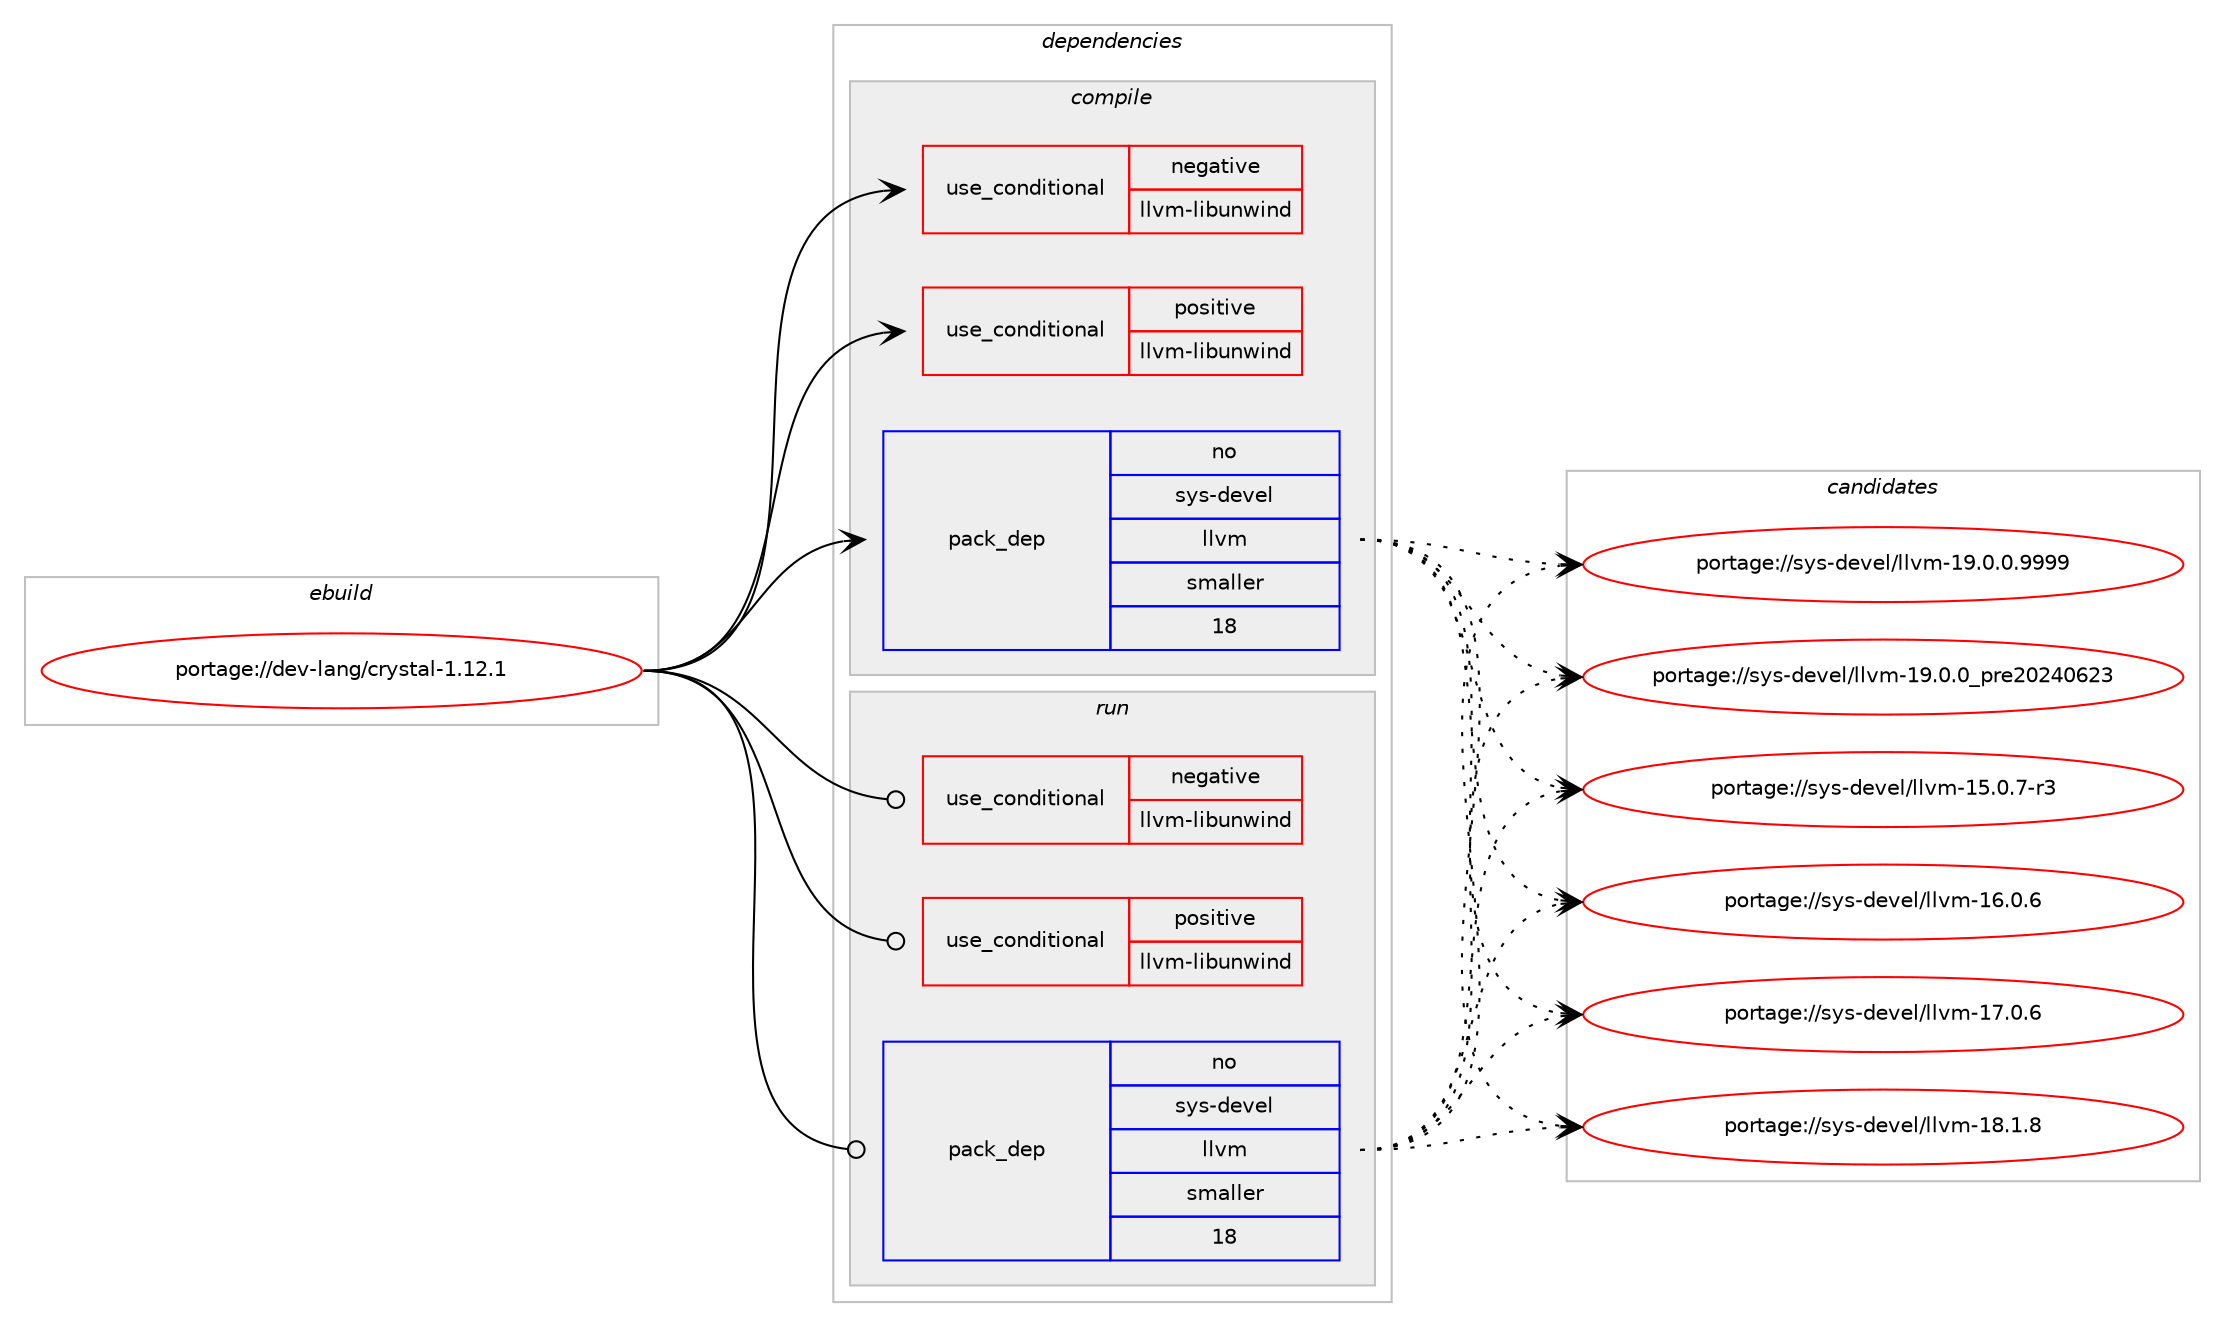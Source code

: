 digraph prolog {

# *************
# Graph options
# *************

newrank=true;
concentrate=true;
compound=true;
graph [rankdir=LR,fontname=Helvetica,fontsize=10,ranksep=1.5];#, ranksep=2.5, nodesep=0.2];
edge  [arrowhead=vee];
node  [fontname=Helvetica,fontsize=10];

# **********
# The ebuild
# **********

subgraph cluster_leftcol {
color=gray;
rank=same;
label=<<i>ebuild</i>>;
id [label="portage://dev-lang/crystal-1.12.1", color=red, width=4, href="../dev-lang/crystal-1.12.1.svg"];
}

# ****************
# The dependencies
# ****************

subgraph cluster_midcol {
color=gray;
label=<<i>dependencies</i>>;
subgraph cluster_compile {
fillcolor="#eeeeee";
style=filled;
label=<<i>compile</i>>;
subgraph cond22127 {
dependency49949 [label=<<TABLE BORDER="0" CELLBORDER="1" CELLSPACING="0" CELLPADDING="4"><TR><TD ROWSPAN="3" CELLPADDING="10">use_conditional</TD></TR><TR><TD>negative</TD></TR><TR><TD>llvm-libunwind</TD></TR></TABLE>>, shape=none, color=red];
# *** BEGIN UNKNOWN DEPENDENCY TYPE (TODO) ***
# dependency49949 -> package_dependency(portage://dev-lang/crystal-1.12.1,install,no,sys-libs,libunwind,none,[,,],any_same_slot,[])
# *** END UNKNOWN DEPENDENCY TYPE (TODO) ***

}
id:e -> dependency49949:w [weight=20,style="solid",arrowhead="vee"];
subgraph cond22128 {
dependency49950 [label=<<TABLE BORDER="0" CELLBORDER="1" CELLSPACING="0" CELLPADDING="4"><TR><TD ROWSPAN="3" CELLPADDING="10">use_conditional</TD></TR><TR><TD>positive</TD></TR><TR><TD>llvm-libunwind</TD></TR></TABLE>>, shape=none, color=red];
# *** BEGIN UNKNOWN DEPENDENCY TYPE (TODO) ***
# dependency49950 -> package_dependency(portage://dev-lang/crystal-1.12.1,install,no,sys-libs,llvm-libunwind,none,[,,],any_same_slot,[])
# *** END UNKNOWN DEPENDENCY TYPE (TODO) ***

}
id:e -> dependency49950:w [weight=20,style="solid",arrowhead="vee"];
# *** BEGIN UNKNOWN DEPENDENCY TYPE (TODO) ***
# id -> package_dependency(portage://dev-lang/crystal-1.12.1,install,no,dev-libs,boehm-gc,none,[,,],any_same_slot,[use(enable(threads),none)])
# *** END UNKNOWN DEPENDENCY TYPE (TODO) ***

# *** BEGIN UNKNOWN DEPENDENCY TYPE (TODO) ***
# id -> package_dependency(portage://dev-lang/crystal-1.12.1,install,no,dev-libs,gmp,none,[,,],any_same_slot,[])
# *** END UNKNOWN DEPENDENCY TYPE (TODO) ***

# *** BEGIN UNKNOWN DEPENDENCY TYPE (TODO) ***
# id -> package_dependency(portage://dev-lang/crystal-1.12.1,install,no,dev-libs,libatomic_ops,none,[,,],any_same_slot,[])
# *** END UNKNOWN DEPENDENCY TYPE (TODO) ***

# *** BEGIN UNKNOWN DEPENDENCY TYPE (TODO) ***
# id -> package_dependency(portage://dev-lang/crystal-1.12.1,install,no,dev-libs,libevent,none,[,,],any_same_slot,[])
# *** END UNKNOWN DEPENDENCY TYPE (TODO) ***

# *** BEGIN UNKNOWN DEPENDENCY TYPE (TODO) ***
# id -> package_dependency(portage://dev-lang/crystal-1.12.1,install,no,dev-libs,libpcre2,none,[,,],any_same_slot,[use(enable(unicode),none)])
# *** END UNKNOWN DEPENDENCY TYPE (TODO) ***

# *** BEGIN UNKNOWN DEPENDENCY TYPE (TODO) ***
# id -> package_dependency(portage://dev-lang/crystal-1.12.1,install,no,dev-libs,pcl,none,[,,],any_same_slot,[])
# *** END UNKNOWN DEPENDENCY TYPE (TODO) ***

subgraph pack26790 {
dependency49951 [label=<<TABLE BORDER="0" CELLBORDER="1" CELLSPACING="0" CELLPADDING="4" WIDTH="220"><TR><TD ROWSPAN="6" CELLPADDING="30">pack_dep</TD></TR><TR><TD WIDTH="110">no</TD></TR><TR><TD>sys-devel</TD></TR><TR><TD>llvm</TD></TR><TR><TD>smaller</TD></TR><TR><TD>18</TD></TR></TABLE>>, shape=none, color=blue];
}
id:e -> dependency49951:w [weight=20,style="solid",arrowhead="vee"];
# *** BEGIN UNKNOWN DEPENDENCY TYPE (TODO) ***
# id -> package_dependency(portage://dev-lang/crystal-1.12.1,install,strong,sys-devel,llvm,none,[,,],[slot(0)],[])
# *** END UNKNOWN DEPENDENCY TYPE (TODO) ***

}
subgraph cluster_compileandrun {
fillcolor="#eeeeee";
style=filled;
label=<<i>compile and run</i>>;
}
subgraph cluster_run {
fillcolor="#eeeeee";
style=filled;
label=<<i>run</i>>;
subgraph cond22129 {
dependency49952 [label=<<TABLE BORDER="0" CELLBORDER="1" CELLSPACING="0" CELLPADDING="4"><TR><TD ROWSPAN="3" CELLPADDING="10">use_conditional</TD></TR><TR><TD>negative</TD></TR><TR><TD>llvm-libunwind</TD></TR></TABLE>>, shape=none, color=red];
# *** BEGIN UNKNOWN DEPENDENCY TYPE (TODO) ***
# dependency49952 -> package_dependency(portage://dev-lang/crystal-1.12.1,run,no,sys-libs,libunwind,none,[,,],any_same_slot,[])
# *** END UNKNOWN DEPENDENCY TYPE (TODO) ***

}
id:e -> dependency49952:w [weight=20,style="solid",arrowhead="odot"];
subgraph cond22130 {
dependency49953 [label=<<TABLE BORDER="0" CELLBORDER="1" CELLSPACING="0" CELLPADDING="4"><TR><TD ROWSPAN="3" CELLPADDING="10">use_conditional</TD></TR><TR><TD>positive</TD></TR><TR><TD>llvm-libunwind</TD></TR></TABLE>>, shape=none, color=red];
# *** BEGIN UNKNOWN DEPENDENCY TYPE (TODO) ***
# dependency49953 -> package_dependency(portage://dev-lang/crystal-1.12.1,run,no,sys-libs,llvm-libunwind,none,[,,],any_same_slot,[])
# *** END UNKNOWN DEPENDENCY TYPE (TODO) ***

}
id:e -> dependency49953:w [weight=20,style="solid",arrowhead="odot"];
# *** BEGIN UNKNOWN DEPENDENCY TYPE (TODO) ***
# id -> package_dependency(portage://dev-lang/crystal-1.12.1,run,no,dev-libs,boehm-gc,none,[,,],any_same_slot,[use(enable(threads),none)])
# *** END UNKNOWN DEPENDENCY TYPE (TODO) ***

# *** BEGIN UNKNOWN DEPENDENCY TYPE (TODO) ***
# id -> package_dependency(portage://dev-lang/crystal-1.12.1,run,no,dev-libs,gmp,none,[,,],any_same_slot,[])
# *** END UNKNOWN DEPENDENCY TYPE (TODO) ***

# *** BEGIN UNKNOWN DEPENDENCY TYPE (TODO) ***
# id -> package_dependency(portage://dev-lang/crystal-1.12.1,run,no,dev-libs,libatomic_ops,none,[,,],any_same_slot,[])
# *** END UNKNOWN DEPENDENCY TYPE (TODO) ***

# *** BEGIN UNKNOWN DEPENDENCY TYPE (TODO) ***
# id -> package_dependency(portage://dev-lang/crystal-1.12.1,run,no,dev-libs,libevent,none,[,,],any_same_slot,[])
# *** END UNKNOWN DEPENDENCY TYPE (TODO) ***

# *** BEGIN UNKNOWN DEPENDENCY TYPE (TODO) ***
# id -> package_dependency(portage://dev-lang/crystal-1.12.1,run,no,dev-libs,libpcre2,none,[,,],any_same_slot,[use(enable(unicode),none)])
# *** END UNKNOWN DEPENDENCY TYPE (TODO) ***

# *** BEGIN UNKNOWN DEPENDENCY TYPE (TODO) ***
# id -> package_dependency(portage://dev-lang/crystal-1.12.1,run,no,dev-libs,libxml2,none,[,,],[],[])
# *** END UNKNOWN DEPENDENCY TYPE (TODO) ***

# *** BEGIN UNKNOWN DEPENDENCY TYPE (TODO) ***
# id -> package_dependency(portage://dev-lang/crystal-1.12.1,run,no,dev-libs,libyaml,none,[,,],[],[])
# *** END UNKNOWN DEPENDENCY TYPE (TODO) ***

# *** BEGIN UNKNOWN DEPENDENCY TYPE (TODO) ***
# id -> package_dependency(portage://dev-lang/crystal-1.12.1,run,no,dev-libs,pcl,none,[,,],any_same_slot,[])
# *** END UNKNOWN DEPENDENCY TYPE (TODO) ***

subgraph pack26791 {
dependency49954 [label=<<TABLE BORDER="0" CELLBORDER="1" CELLSPACING="0" CELLPADDING="4" WIDTH="220"><TR><TD ROWSPAN="6" CELLPADDING="30">pack_dep</TD></TR><TR><TD WIDTH="110">no</TD></TR><TR><TD>sys-devel</TD></TR><TR><TD>llvm</TD></TR><TR><TD>smaller</TD></TR><TR><TD>18</TD></TR></TABLE>>, shape=none, color=blue];
}
id:e -> dependency49954:w [weight=20,style="solid",arrowhead="odot"];
}
}

# **************
# The candidates
# **************

subgraph cluster_choices {
rank=same;
color=gray;
label=<<i>candidates</i>>;

subgraph choice26790 {
color=black;
nodesep=1;
choice1151211154510010111810110847108108118109454953464846554511451 [label="portage://sys-devel/llvm-15.0.7-r3", color=red, width=4,href="../sys-devel/llvm-15.0.7-r3.svg"];
choice115121115451001011181011084710810811810945495446484654 [label="portage://sys-devel/llvm-16.0.6", color=red, width=4,href="../sys-devel/llvm-16.0.6.svg"];
choice115121115451001011181011084710810811810945495546484654 [label="portage://sys-devel/llvm-17.0.6", color=red, width=4,href="../sys-devel/llvm-17.0.6.svg"];
choice115121115451001011181011084710810811810945495646494656 [label="portage://sys-devel/llvm-18.1.8", color=red, width=4,href="../sys-devel/llvm-18.1.8.svg"];
choice1151211154510010111810110847108108118109454957464846484657575757 [label="portage://sys-devel/llvm-19.0.0.9999", color=red, width=4,href="../sys-devel/llvm-19.0.0.9999.svg"];
choice115121115451001011181011084710810811810945495746484648951121141015048505248545051 [label="portage://sys-devel/llvm-19.0.0_pre20240623", color=red, width=4,href="../sys-devel/llvm-19.0.0_pre20240623.svg"];
dependency49951:e -> choice1151211154510010111810110847108108118109454953464846554511451:w [style=dotted,weight="100"];
dependency49951:e -> choice115121115451001011181011084710810811810945495446484654:w [style=dotted,weight="100"];
dependency49951:e -> choice115121115451001011181011084710810811810945495546484654:w [style=dotted,weight="100"];
dependency49951:e -> choice115121115451001011181011084710810811810945495646494656:w [style=dotted,weight="100"];
dependency49951:e -> choice1151211154510010111810110847108108118109454957464846484657575757:w [style=dotted,weight="100"];
dependency49951:e -> choice115121115451001011181011084710810811810945495746484648951121141015048505248545051:w [style=dotted,weight="100"];
}
subgraph choice26791 {
color=black;
nodesep=1;
choice1151211154510010111810110847108108118109454953464846554511451 [label="portage://sys-devel/llvm-15.0.7-r3", color=red, width=4,href="../sys-devel/llvm-15.0.7-r3.svg"];
choice115121115451001011181011084710810811810945495446484654 [label="portage://sys-devel/llvm-16.0.6", color=red, width=4,href="../sys-devel/llvm-16.0.6.svg"];
choice115121115451001011181011084710810811810945495546484654 [label="portage://sys-devel/llvm-17.0.6", color=red, width=4,href="../sys-devel/llvm-17.0.6.svg"];
choice115121115451001011181011084710810811810945495646494656 [label="portage://sys-devel/llvm-18.1.8", color=red, width=4,href="../sys-devel/llvm-18.1.8.svg"];
choice1151211154510010111810110847108108118109454957464846484657575757 [label="portage://sys-devel/llvm-19.0.0.9999", color=red, width=4,href="../sys-devel/llvm-19.0.0.9999.svg"];
choice115121115451001011181011084710810811810945495746484648951121141015048505248545051 [label="portage://sys-devel/llvm-19.0.0_pre20240623", color=red, width=4,href="../sys-devel/llvm-19.0.0_pre20240623.svg"];
dependency49954:e -> choice1151211154510010111810110847108108118109454953464846554511451:w [style=dotted,weight="100"];
dependency49954:e -> choice115121115451001011181011084710810811810945495446484654:w [style=dotted,weight="100"];
dependency49954:e -> choice115121115451001011181011084710810811810945495546484654:w [style=dotted,weight="100"];
dependency49954:e -> choice115121115451001011181011084710810811810945495646494656:w [style=dotted,weight="100"];
dependency49954:e -> choice1151211154510010111810110847108108118109454957464846484657575757:w [style=dotted,weight="100"];
dependency49954:e -> choice115121115451001011181011084710810811810945495746484648951121141015048505248545051:w [style=dotted,weight="100"];
}
}

}
